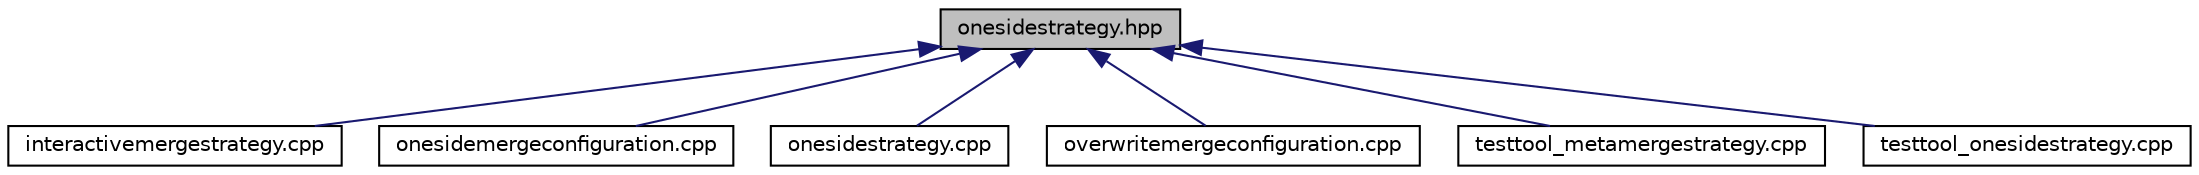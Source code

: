 digraph "onesidestrategy.hpp"
{
 // LATEX_PDF_SIZE
  edge [fontname="Helvetica",fontsize="10",labelfontname="Helvetica",labelfontsize="10"];
  node [fontname="Helvetica",fontsize="10",shape=record];
  Node1 [label="onesidestrategy.hpp",height=0.2,width=0.4,color="black", fillcolor="grey75", style="filled", fontcolor="black",tooltip="A strategy which always takes the value from one side."];
  Node1 -> Node2 [dir="back",color="midnightblue",fontsize="10",style="solid"];
  Node2 [label="interactivemergestrategy.cpp",height=0.2,width=0.4,color="black", fillcolor="white", style="filled",URL="$interactivemergestrategy_8cpp.html",tooltip="Implementation of InteractiveMergeStrategy."];
  Node1 -> Node3 [dir="back",color="midnightblue",fontsize="10",style="solid"];
  Node3 [label="onesidemergeconfiguration.cpp",height=0.2,width=0.4,color="black", fillcolor="white", style="filled",URL="$onesidemergeconfiguration_8cpp.html",tooltip=" "];
  Node1 -> Node4 [dir="back",color="midnightblue",fontsize="10",style="solid"];
  Node4 [label="onesidestrategy.cpp",height=0.2,width=0.4,color="black", fillcolor="white", style="filled",URL="$onesidestrategy_8cpp.html",tooltip="Implementation of OneSideStrategy."];
  Node1 -> Node5 [dir="back",color="midnightblue",fontsize="10",style="solid"];
  Node5 [label="overwritemergeconfiguration.cpp",height=0.2,width=0.4,color="black", fillcolor="white", style="filled",URL="$overwritemergeconfiguration_8cpp.html",tooltip=" "];
  Node1 -> Node6 [dir="back",color="midnightblue",fontsize="10",style="solid"];
  Node6 [label="testtool_metamergestrategy.cpp",height=0.2,width=0.4,color="black", fillcolor="white", style="filled",URL="$testtool__metamergestrategy_8cpp.html",tooltip="Tests for the MetaMergeStrategy."];
  Node1 -> Node7 [dir="back",color="midnightblue",fontsize="10",style="solid"];
  Node7 [label="testtool_onesidestrategy.cpp",height=0.2,width=0.4,color="black", fillcolor="white", style="filled",URL="$testtool__onesidestrategy_8cpp.html",tooltip="Tests for the OneSideStrategy."];
}
